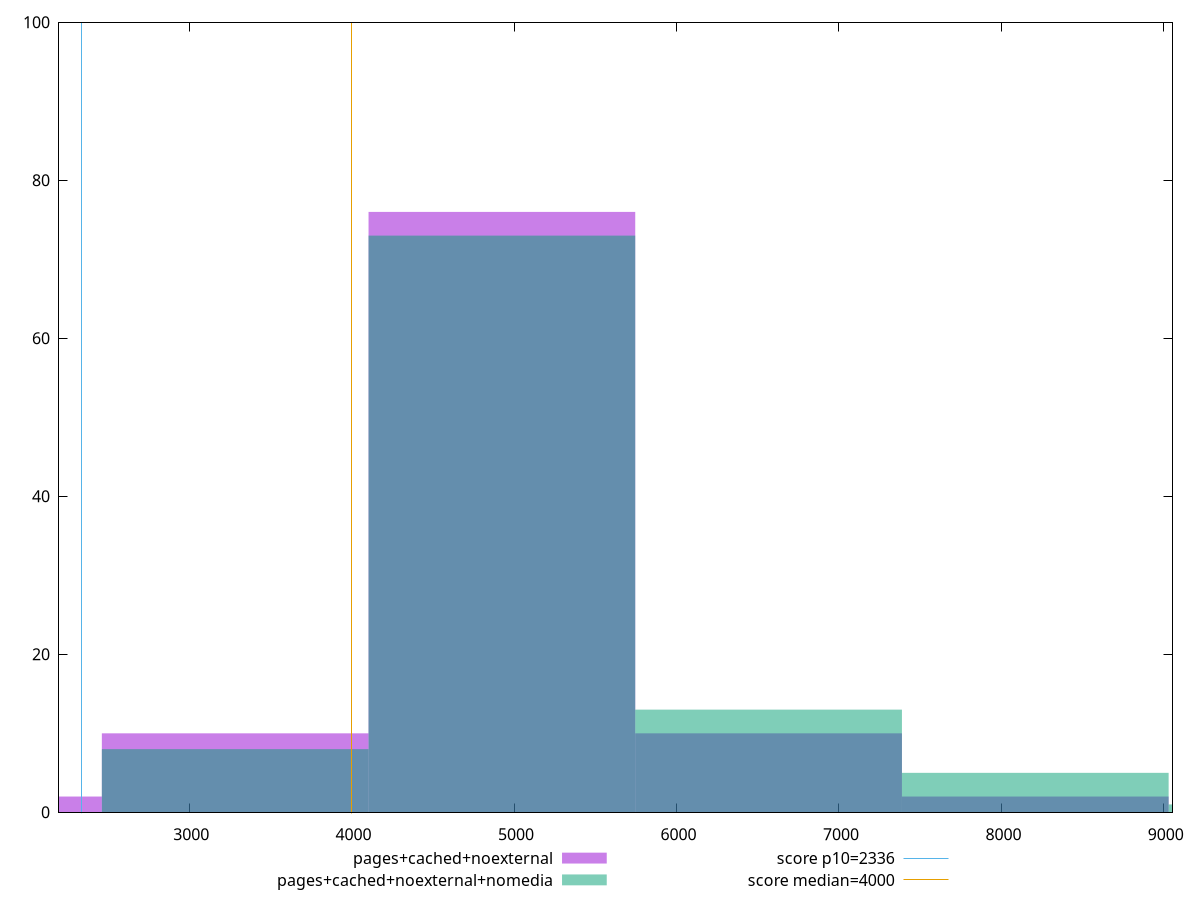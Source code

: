 reset

$pagesCachedNoexternal <<EOF
4925.149325320941 76
6566.865767094589 10
3283.4328835472943 10
8208.582208868236 2
1641.7164417736471 2
EOF

$pagesCachedNoexternalNomedia <<EOF
4925.149325320941 73
3283.4328835472943 8
6566.865767094589 13
8208.582208868236 5
9850.298650641882 1
EOF

set key outside below
set boxwidth 1641.7164417736471
set xrange [2198.8225:9053.249]
set yrange [0:100]
set trange [0:100]
set style fill transparent solid 0.5 noborder

set parametric
set terminal svg size 640, 500 enhanced background rgb 'white'
set output "reprap/first-meaningful-paint/comparison/histogram/2_vs_3.svg"

plot $pagesCachedNoexternal title "pages+cached+noexternal" with boxes, \
     $pagesCachedNoexternalNomedia title "pages+cached+noexternal+nomedia" with boxes, \
     2336,t title "score p10=2336", \
     4000,t title "score median=4000"

reset
